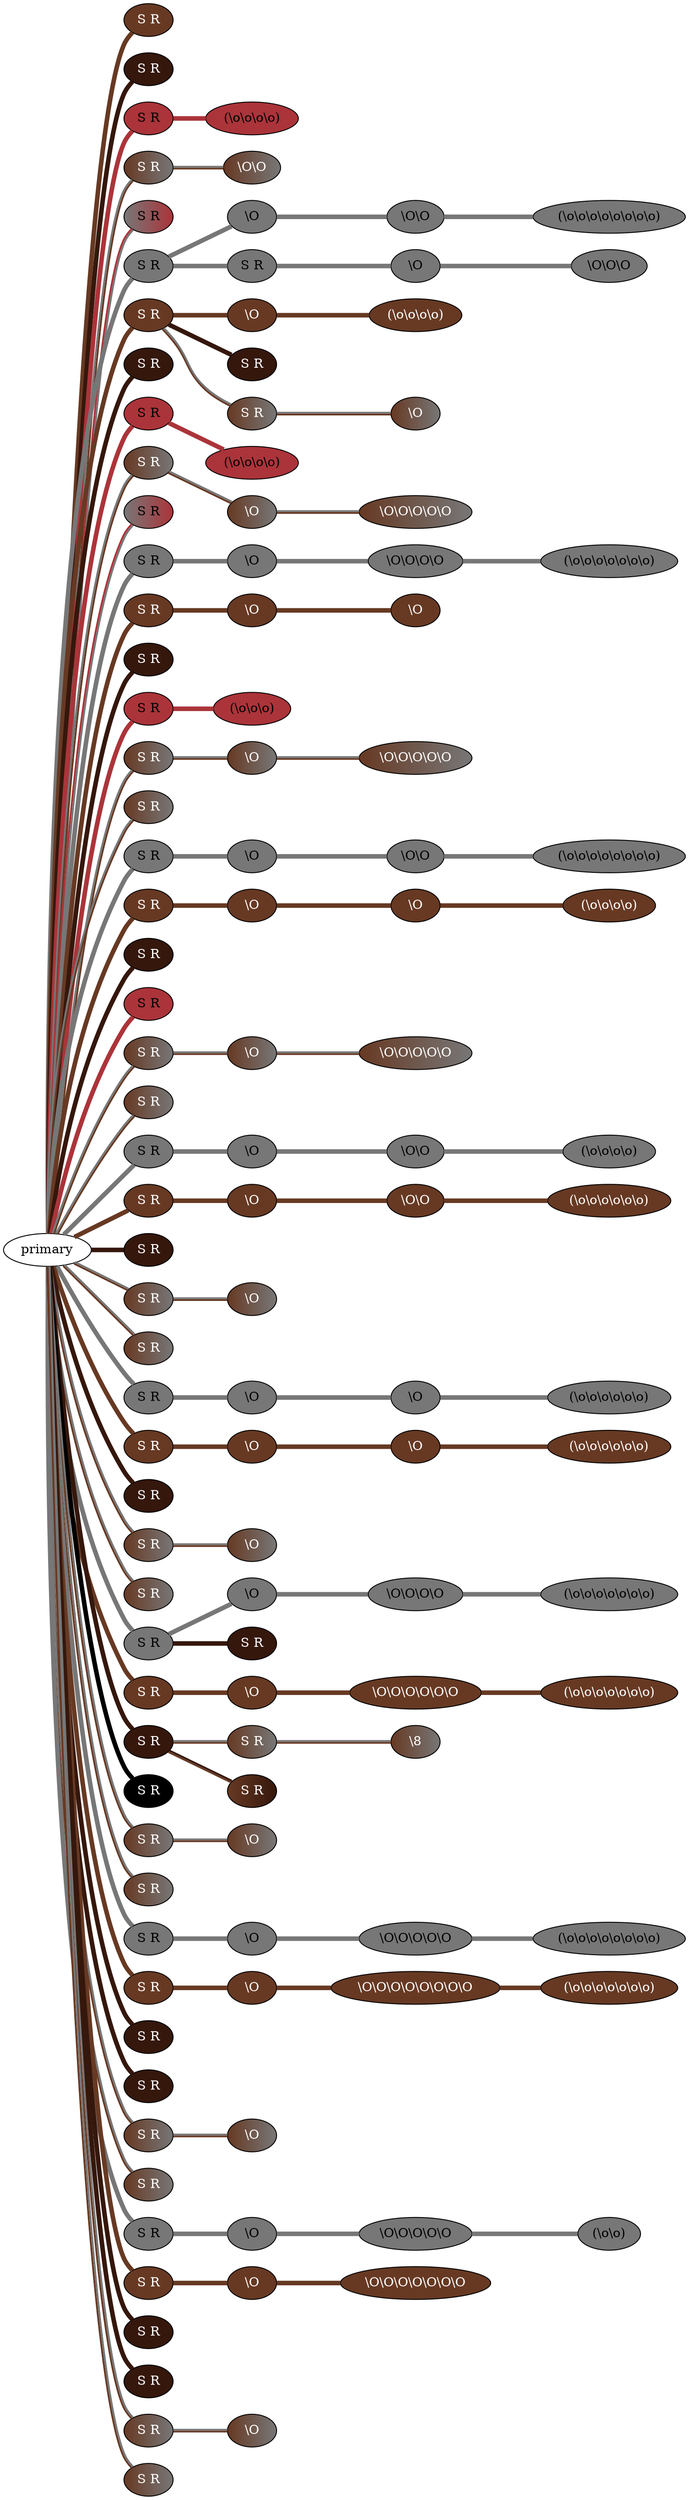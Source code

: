 graph {
 graph [rankdir=LR]
"1" [qtype="pendant_node", pendant_colors="#673923", pendant_ply="S", pendant_attach="R", pendant_length="0.0", label="S R", style=filled, fillcolor="#673923", fontcolor="#ffffff"]
"primary" -- "1" [qtype="pendant_link",penwidth=5,color="#673923"]
"2" [qtype="pendant_node", pendant_colors="#35170C", pendant_ply="S", pendant_attach="R", pendant_length="0.0", label="S R", style=filled, fillcolor="#35170C", fontcolor="#ffffff"]
"primary" -- "2" [qtype="pendant_link",penwidth=5,color="#35170C"]
"3" [qtype="pendant_node", pendant_colors="#AB343A", pendant_ply="S", pendant_attach="R", pendant_length="42.0", label="S R", style=filled, fillcolor="#AB343A", fontcolor="#000000"]
"primary" -- "3" [qtype="pendant_link",penwidth=5,color="#AB343A"]
"3:0" [qtype="knot_node", knot_value="4", knot_type="L", knot_position="18.5", knot_spin="Z", label="(\\o\\o\\o\\o)", style=filled, fillcolor="#AB343A" , fontcolor="#000000"]
"3" -- "3:0" [qtype="knot_link",penwidth=5,color="#AB343A"]
"4" [qtype="pendant_node", pendant_colors="#673923:#777777", pendant_ply="S", pendant_attach="R", pendant_length="72.0", label="S R", style=filled, fillcolor="#673923:#777777", fontcolor="#ffffff"]
"primary" -- "4" [qtype="pendant_link",penwidth=2,color="#673923:#777777"]
"4:0" [qtype="knot_node", knot_value="2", knot_type="S", knot_position="4.0", knot_spin="Z", label="\\O\\O", style=filled, fillcolor="#673923:#777777" , fontcolor="#ffffff"]
"4" -- "4:0" [qtype="knot_link",penwidth=2,color="#673923:#777777"]
"5" [qtype="pendant_node", pendant_colors="#777777:#AB343A", pendant_ply="S", pendant_attach="R", pendant_length="38.0", label="S R", style=filled, fillcolor="#777777:#AB343A", fontcolor="#000000"]
"primary" -- "5" [qtype="pendant_link",penwidth=2,color="#777777:#AB343A"]
"6" [qtype="pendant_node", pendant_colors="#777777", pendant_ply="S", pendant_attach="R", pendant_length="48.0", label="S R", style=filled, fillcolor="#777777", fontcolor="#000000"]
"primary" -- "6" [qtype="pendant_link",penwidth=5,color="#777777"]
"6:0" [qtype="knot_node", knot_value="1", knot_type="S", knot_position="3.5", knot_spin="Z", label="\\O", style=filled, fillcolor="#777777" , fontcolor="#000000"]
"6" -- "6:0" [qtype="knot_link",penwidth=5,color="#777777"]
"6:1" [qtype="knot_node", knot_value="2", knot_type="S", knot_position="10.0", knot_spin="Z", label="\\O\\O", style=filled, fillcolor="#777777" , fontcolor="#000000"]
"6:0" -- "6:1" [qtype="knot_link",penwidth=5,color="#777777"]
"6:2" [qtype="knot_node", knot_value="8", knot_type="L", knot_position="19.0", knot_spin="Z", label="(\\o\\o\\o\\o\\o\\o\\o\\o)", style=filled, fillcolor="#777777" , fontcolor="#000000"]
"6:1" -- "6:2" [qtype="knot_link",penwidth=5,color="#777777"]
"6s1" [qtype="pendant_node", pendant_colors="#777777", pendant_ply="S", pendant_attach="R", pendant_length="34.0", label="S R", style=filled, fillcolor="#777777", fontcolor="#000000"]
"6" -- "6s1" [qtype="pendant_link",penwidth=5,color="#777777"]
"6s1:0" [qtype="knot_node", knot_value="1", knot_type="S", knot_position="3.5", knot_spin="Z", label="\\O", style=filled, fillcolor="#777777" , fontcolor="#000000"]
"6s1" -- "6s1:0" [qtype="knot_link",penwidth=5,color="#777777"]
"6s1:1" [qtype="knot_node", knot_value="3", knot_type="S", knot_position="10.0", knot_spin="Z", label="\\O\\O\\O", style=filled, fillcolor="#777777" , fontcolor="#000000"]
"6s1:0" -- "6s1:1" [qtype="knot_link",penwidth=5,color="#777777"]
"7" [qtype="pendant_node", pendant_colors="#673923", pendant_ply="S", pendant_attach="R", pendant_length="28.0", label="S R", style=filled, fillcolor="#673923", fontcolor="#ffffff"]
"primary" -- "7" [qtype="pendant_link",penwidth=5,color="#673923"]
"7:0" [qtype="knot_node", knot_value="1", knot_type="S", knot_position="3.5", knot_spin="Z", label="\\O", style=filled, fillcolor="#673923" , fontcolor="#ffffff"]
"7" -- "7:0" [qtype="knot_link",penwidth=5,color="#673923"]
"7:1" [qtype="knot_node", knot_value="4", knot_type="L", knot_position="18.0", knot_spin="Z", label="(\\o\\o\\o\\o)", style=filled, fillcolor="#673923" , fontcolor="#ffffff"]
"7:0" -- "7:1" [qtype="knot_link",penwidth=5,color="#673923"]
"7s1" [qtype="pendant_node", pendant_colors="#35170C", pendant_ply="S", pendant_attach="R", pendant_length="0.5", label="S R", style=filled, fillcolor="#35170C", fontcolor="#ffffff"]
"7" -- "7s1" [qtype="pendant_link",penwidth=5,color="#35170C"]
"7s2" [qtype="pendant_node", pendant_colors="#673923:#777777", pendant_ply="S", pendant_attach="R", pendant_length="31.0", label="S R", style=filled, fillcolor="#673923:#777777", fontcolor="#ffffff"]
"7" -- "7s2" [qtype="pendant_link",penwidth=2,color="#673923:#777777"]
"7s2:0" [qtype="knot_node", knot_value="1", knot_type="S", knot_position="9.5", knot_spin="Z", label="\\O", style=filled, fillcolor="#673923:#777777" , fontcolor="#ffffff"]
"7s2" -- "7s2:0" [qtype="knot_link",penwidth=2,color="#673923:#777777"]
"8" [qtype="pendant_node", pendant_colors="#35170C", pendant_ply="S", pendant_attach="R", pendant_length="0.0", label="S R", style=filled, fillcolor="#35170C", fontcolor="#ffffff"]
"primary" -- "8" [qtype="pendant_link",penwidth=5,color="#35170C"]
"9" [qtype="pendant_node", pendant_colors="#AB343A", pendant_ply="S", pendant_attach="R", pendant_length="51.0", label="S R", style=filled, fillcolor="#AB343A", fontcolor="#000000"]
"primary" -- "9" [qtype="pendant_link",penwidth=5,color="#AB343A"]
"9:0" [qtype="knot_node", knot_value="4", knot_type="L", knot_position="19.0", knot_spin="Z", label="(\\o\\o\\o\\o)", style=filled, fillcolor="#AB343A" , fontcolor="#000000"]
"9" -- "9:0" [qtype="knot_link",penwidth=5,color="#AB343A"]
"10" [qtype="pendant_node", pendant_colors="#673923:#777777", pendant_ply="S", pendant_attach="R", pendant_length="46.0", label="S R", style=filled, fillcolor="#673923:#777777", fontcolor="#ffffff"]
"primary" -- "10" [qtype="pendant_link",penwidth=2,color="#673923:#777777"]
"10:0" [qtype="knot_node", knot_value="1", knot_type="S", knot_position="4.0", knot_spin="Z", label="\\O", style=filled, fillcolor="#673923:#777777" , fontcolor="#ffffff"]
"10" -- "10:0" [qtype="knot_link",penwidth=2,color="#673923:#777777"]
"10:1" [qtype="knot_node", knot_value="5", knot_type="S", knot_position="10.0", knot_spin="Z", label="\\O\\O\\O\\O\\O", style=filled, fillcolor="#673923:#777777" , fontcolor="#ffffff"]
"10:0" -- "10:1" [qtype="knot_link",penwidth=2,color="#673923:#777777"]
"11" [qtype="pendant_node", pendant_colors="#777777:#AB343A", pendant_ply="S", pendant_attach="R", pendant_length="40.5", label="S R", style=filled, fillcolor="#777777:#AB343A", fontcolor="#000000"]
"primary" -- "11" [qtype="pendant_link",penwidth=2,color="#777777:#AB343A"]
"12" [qtype="pendant_node", pendant_colors="#777777", pendant_ply="S", pendant_attach="R", pendant_length="40.0", label="S R", style=filled, fillcolor="#777777", fontcolor="#000000"]
"primary" -- "12" [qtype="pendant_link",penwidth=5,color="#777777"]
"12:0" [qtype="knot_node", knot_value="1", knot_type="S", knot_position="3.5", knot_spin="Z", label="\\O", style=filled, fillcolor="#777777" , fontcolor="#000000"]
"12" -- "12:0" [qtype="knot_link",penwidth=5,color="#777777"]
"12:1" [qtype="knot_node", knot_value="4", knot_type="S", knot_position="10.0", knot_spin="Z", label="\\O\\O\\O\\O", style=filled, fillcolor="#777777" , fontcolor="#000000"]
"12:0" -- "12:1" [qtype="knot_link",penwidth=5,color="#777777"]
"12:2" [qtype="knot_node", knot_value="7", knot_type="L", knot_position="18.0", knot_spin="Z", label="(\\o\\o\\o\\o\\o\\o\\o)", style=filled, fillcolor="#777777" , fontcolor="#000000"]
"12:1" -- "12:2" [qtype="knot_link",penwidth=5,color="#777777"]
"13" [qtype="pendant_node", pendant_colors="#673923", pendant_ply="S", pendant_attach="R", pendant_length="16.5", label="S R", style=filled, fillcolor="#673923", fontcolor="#ffffff"]
"primary" -- "13" [qtype="pendant_link",penwidth=5,color="#673923"]
"13:0" [qtype="knot_node", knot_value="1", knot_type="S", knot_position="4.0", knot_spin="Z", label="\\O", style=filled, fillcolor="#673923" , fontcolor="#ffffff"]
"13" -- "13:0" [qtype="knot_link",penwidth=5,color="#673923"]
"13:1" [qtype="knot_node", knot_value="1", knot_type="S", knot_position="10.0", knot_spin="Z", label="\\O", style=filled, fillcolor="#673923" , fontcolor="#ffffff"]
"13:0" -- "13:1" [qtype="knot_link",penwidth=5,color="#673923"]
"14" [qtype="pendant_node", pendant_colors="#35170C", pendant_ply="S", pendant_attach="R", pendant_length="0.0", label="S R", style=filled, fillcolor="#35170C", fontcolor="#ffffff"]
"primary" -- "14" [qtype="pendant_link",penwidth=5,color="#35170C"]
"15" [qtype="pendant_node", pendant_colors="#AB343A", pendant_ply="S", pendant_attach="R", pendant_length="33.0", label="S R", style=filled, fillcolor="#AB343A", fontcolor="#000000"]
"primary" -- "15" [qtype="pendant_link",penwidth=5,color="#AB343A"]
"15:0" [qtype="knot_node", knot_value="3", knot_type="L", knot_position="18.0", knot_spin="Z", label="(\\o\\o\\o)", style=filled, fillcolor="#AB343A" , fontcolor="#000000"]
"15" -- "15:0" [qtype="knot_link",penwidth=5,color="#AB343A"]
"16" [qtype="pendant_node", pendant_colors="#673923:#777777", pendant_ply="S", pendant_attach="R", pendant_length="42.0", label="S R", style=filled, fillcolor="#673923:#777777", fontcolor="#ffffff"]
"primary" -- "16" [qtype="pendant_link",penwidth=2,color="#673923:#777777"]
"16:0" [qtype="knot_node", knot_value="1", knot_type="S", knot_position="3.5", knot_spin="Z", label="\\O", style=filled, fillcolor="#673923:#777777" , fontcolor="#ffffff"]
"16" -- "16:0" [qtype="knot_link",penwidth=2,color="#673923:#777777"]
"16:1" [qtype="knot_node", knot_value="5", knot_type="S", knot_position="9.5", knot_spin="Z", label="\\O\\O\\O\\O\\O", style=filled, fillcolor="#673923:#777777" , fontcolor="#ffffff"]
"16:0" -- "16:1" [qtype="knot_link",penwidth=2,color="#673923:#777777"]
"17" [qtype="pendant_node", pendant_colors="#673923:#777777", pendant_ply="S", pendant_attach="R", pendant_length="39.0", label="S R", style=filled, fillcolor="#673923:#777777", fontcolor="#ffffff"]
"primary" -- "17" [qtype="pendant_link",penwidth=2,color="#673923:#777777"]
"18" [qtype="pendant_node", pendant_colors="#777777", pendant_ply="S", pendant_attach="R", pendant_length="37.0", label="S R", style=filled, fillcolor="#777777", fontcolor="#000000"]
"primary" -- "18" [qtype="pendant_link",penwidth=5,color="#777777"]
"18:0" [qtype="knot_node", knot_value="1", knot_type="S", knot_position="3.5", knot_spin="Z", label="\\O", style=filled, fillcolor="#777777" , fontcolor="#000000"]
"18" -- "18:0" [qtype="knot_link",penwidth=5,color="#777777"]
"18:1" [qtype="knot_node", knot_value="2", knot_type="S", knot_position="9.5", knot_spin="Z", label="\\O\\O", style=filled, fillcolor="#777777" , fontcolor="#000000"]
"18:0" -- "18:1" [qtype="knot_link",penwidth=5,color="#777777"]
"18:2" [qtype="knot_node", knot_value="8", knot_type="L", knot_position="18.0", knot_spin="Z", label="(\\o\\o\\o\\o\\o\\o\\o\\o)", style=filled, fillcolor="#777777" , fontcolor="#000000"]
"18:1" -- "18:2" [qtype="knot_link",penwidth=5,color="#777777"]
"19" [qtype="pendant_node", pendant_colors="#673923", pendant_ply="S", pendant_attach="R", pendant_length="28.0", label="S R", style=filled, fillcolor="#673923", fontcolor="#ffffff"]
"primary" -- "19" [qtype="pendant_link",penwidth=5,color="#673923"]
"19:0" [qtype="knot_node", knot_value="1", knot_type="S", knot_position="3.5", knot_spin="Z", label="\\O", style=filled, fillcolor="#673923" , fontcolor="#ffffff"]
"19" -- "19:0" [qtype="knot_link",penwidth=5,color="#673923"]
"19:1" [qtype="knot_node", knot_value="1", knot_type="S", knot_position="9.0", knot_spin="Z", label="\\O", style=filled, fillcolor="#673923" , fontcolor="#ffffff"]
"19:0" -- "19:1" [qtype="knot_link",penwidth=5,color="#673923"]
"19:2" [qtype="knot_node", knot_value="4", knot_type="L", knot_position="16.0", knot_spin="Z", label="(\\o\\o\\o\\o)", style=filled, fillcolor="#673923" , fontcolor="#ffffff"]
"19:1" -- "19:2" [qtype="knot_link",penwidth=5,color="#673923"]
"20" [qtype="pendant_node", pendant_colors="#35170C", pendant_ply="S", pendant_attach="R", pendant_length="0.0", label="S R", style=filled, fillcolor="#35170C", fontcolor="#ffffff"]
"primary" -- "20" [qtype="pendant_link",penwidth=5,color="#35170C"]
"21" [qtype="pendant_node", pendant_colors="#AB343A", pendant_ply="S", pendant_attach="R", pendant_length="15.0", label="S R", style=filled, fillcolor="#AB343A", fontcolor="#000000"]
"primary" -- "21" [qtype="pendant_link",penwidth=5,color="#AB343A"]
"22" [qtype="pendant_node", pendant_colors="#673923:#777777", pendant_ply="S", pendant_attach="R", pendant_length="36.5", label="S R", style=filled, fillcolor="#673923:#777777", fontcolor="#ffffff"]
"primary" -- "22" [qtype="pendant_link",penwidth=2,color="#673923:#777777"]
"22:0" [qtype="knot_node", knot_value="1", knot_type="S", knot_position="3.5", knot_spin="Z", label="\\O", style=filled, fillcolor="#673923:#777777" , fontcolor="#ffffff"]
"22" -- "22:0" [qtype="knot_link",penwidth=2,color="#673923:#777777"]
"22:1" [qtype="knot_node", knot_value="5", knot_type="S", knot_position="10.0", knot_spin="Z", label="\\O\\O\\O\\O\\O", style=filled, fillcolor="#673923:#777777" , fontcolor="#ffffff"]
"22:0" -- "22:1" [qtype="knot_link",penwidth=2,color="#673923:#777777"]
"23" [qtype="pendant_node", pendant_colors="#673923:#777777", pendant_ply="S", pendant_attach="R", pendant_length="34.0", label="S R", style=filled, fillcolor="#673923:#777777", fontcolor="#ffffff"]
"primary" -- "23" [qtype="pendant_link",penwidth=2,color="#673923:#777777"]
"24" [qtype="pendant_node", pendant_colors="#777777", pendant_ply="S", pendant_attach="R", pendant_length="29.0", label="S R", style=filled, fillcolor="#777777", fontcolor="#000000"]
"primary" -- "24" [qtype="pendant_link",penwidth=5,color="#777777"]
"24:0" [qtype="knot_node", knot_value="1", knot_type="S", knot_position="3.0", knot_spin="Z", label="\\O", style=filled, fillcolor="#777777" , fontcolor="#000000"]
"24" -- "24:0" [qtype="knot_link",penwidth=5,color="#777777"]
"24:1" [qtype="knot_node", knot_value="2", knot_type="S", knot_position="9.0", knot_spin="Z", label="\\O\\O", style=filled, fillcolor="#777777" , fontcolor="#000000"]
"24:0" -- "24:1" [qtype="knot_link",penwidth=5,color="#777777"]
"24:2" [qtype="knot_node", knot_value="4", knot_type="L", knot_position="16.0", knot_spin="Z", label="(\\o\\o\\o\\o)", style=filled, fillcolor="#777777" , fontcolor="#000000"]
"24:1" -- "24:2" [qtype="knot_link",penwidth=5,color="#777777"]
"25" [qtype="pendant_node", pendant_colors="#673923", pendant_ply="S", pendant_attach="R", pendant_length="33.0", label="S R", style=filled, fillcolor="#673923", fontcolor="#ffffff"]
"primary" -- "25" [qtype="pendant_link",penwidth=5,color="#673923"]
"25:0" [qtype="knot_node", knot_value="1", knot_type="S", knot_position="3.5", knot_spin="Z", label="\\O", style=filled, fillcolor="#673923" , fontcolor="#ffffff"]
"25" -- "25:0" [qtype="knot_link",penwidth=5,color="#673923"]
"25:1" [qtype="knot_node", knot_value="2", knot_type="S", knot_position="9.0", knot_spin="Z", label="\\O\\O", style=filled, fillcolor="#673923" , fontcolor="#ffffff"]
"25:0" -- "25:1" [qtype="knot_link",penwidth=5,color="#673923"]
"25:2" [qtype="knot_node", knot_value="6", knot_type="L", knot_position="16.5", knot_spin="Z", label="(\\o\\o\\o\\o\\o\\o)", style=filled, fillcolor="#673923" , fontcolor="#ffffff"]
"25:1" -- "25:2" [qtype="knot_link",penwidth=5,color="#673923"]
"26" [qtype="pendant_node", pendant_colors="#35170C", pendant_ply="S", pendant_attach="R", pendant_length="0.0", label="S R", style=filled, fillcolor="#35170C", fontcolor="#ffffff"]
"primary" -- "26" [qtype="pendant_link",penwidth=5,color="#35170C"]
"27" [qtype="pendant_node", pendant_colors="#673923:#777777", pendant_ply="S", pendant_attach="R", pendant_length="56.0", label="S R", style=filled, fillcolor="#673923:#777777", fontcolor="#ffffff"]
"primary" -- "27" [qtype="pendant_link",penwidth=2,color="#673923:#777777"]
"27:0" [qtype="knot_node", knot_value="1", knot_type="S", knot_position="4.0", knot_spin="Z", label="\\O", style=filled, fillcolor="#673923:#777777" , fontcolor="#ffffff"]
"27" -- "27:0" [qtype="knot_link",penwidth=2,color="#673923:#777777"]
"28" [qtype="pendant_node", pendant_colors="#673923:#777777", pendant_ply="S", pendant_attach="R", pendant_length="27.0", label="S R", style=filled, fillcolor="#673923:#777777", fontcolor="#ffffff"]
"primary" -- "28" [qtype="pendant_link",penwidth=2,color="#673923:#777777"]
"29" [qtype="pendant_node", pendant_colors="#777777", pendant_ply="S", pendant_attach="R", pendant_length="26.0", label="S R", style=filled, fillcolor="#777777", fontcolor="#000000"]
"primary" -- "29" [qtype="pendant_link",penwidth=5,color="#777777"]
"29:0" [qtype="knot_node", knot_value="1", knot_type="S", knot_position="3.5", knot_spin="Z", label="\\O", style=filled, fillcolor="#777777" , fontcolor="#000000"]
"29" -- "29:0" [qtype="knot_link",penwidth=5,color="#777777"]
"29:1" [qtype="knot_node", knot_value="1", knot_type="S", knot_position="9.5", knot_spin="Z", label="\\O", style=filled, fillcolor="#777777" , fontcolor="#000000"]
"29:0" -- "29:1" [qtype="knot_link",penwidth=5,color="#777777"]
"29:2" [qtype="knot_node", knot_value="6", knot_type="L", knot_position="17.0", knot_spin="Z", label="(\\o\\o\\o\\o\\o\\o)", style=filled, fillcolor="#777777" , fontcolor="#000000"]
"29:1" -- "29:2" [qtype="knot_link",penwidth=5,color="#777777"]
"30" [qtype="pendant_node", pendant_colors="#673923", pendant_ply="S", pendant_attach="R", pendant_length="29.0", label="S R", style=filled, fillcolor="#673923", fontcolor="#ffffff"]
"primary" -- "30" [qtype="pendant_link",penwidth=5,color="#673923"]
"30:0" [qtype="knot_node", knot_value="1", knot_type="S", knot_position="3.0", knot_spin="Z", label="\\O", style=filled, fillcolor="#673923" , fontcolor="#ffffff"]
"30" -- "30:0" [qtype="knot_link",penwidth=5,color="#673923"]
"30:1" [qtype="knot_node", knot_value="1", knot_type="S", knot_position="9.0", knot_spin="Z", label="\\O", style=filled, fillcolor="#673923" , fontcolor="#ffffff"]
"30:0" -- "30:1" [qtype="knot_link",penwidth=5,color="#673923"]
"30:2" [qtype="knot_node", knot_value="6", knot_type="L", knot_position="16.5", knot_spin="Z", label="(\\o\\o\\o\\o\\o\\o)", style=filled, fillcolor="#673923" , fontcolor="#ffffff"]
"30:1" -- "30:2" [qtype="knot_link",penwidth=5,color="#673923"]
"31" [qtype="pendant_node", pendant_colors="#35170C", pendant_ply="S", pendant_attach="R", pendant_length="0.0", label="S R", style=filled, fillcolor="#35170C", fontcolor="#ffffff"]
"primary" -- "31" [qtype="pendant_link",penwidth=5,color="#35170C"]
"32" [qtype="pendant_node", pendant_colors="#673923:#777777", pendant_ply="S", pendant_attach="R", pendant_length="59.0", label="S R", style=filled, fillcolor="#673923:#777777", fontcolor="#ffffff"]
"primary" -- "32" [qtype="pendant_link",penwidth=2,color="#673923:#777777"]
"32:0" [qtype="knot_node", knot_value="1", knot_type="S", knot_position="3.5", knot_spin="Z", label="\\O", style=filled, fillcolor="#673923:#777777" , fontcolor="#ffffff"]
"32" -- "32:0" [qtype="knot_link",penwidth=2,color="#673923:#777777"]
"33" [qtype="pendant_node", pendant_colors="#673923:#777777", pendant_ply="S", pendant_attach="R", pendant_length="35.0", label="S R", style=filled, fillcolor="#673923:#777777", fontcolor="#ffffff"]
"primary" -- "33" [qtype="pendant_link",penwidth=2,color="#673923:#777777"]
"34" [qtype="pendant_node", pendant_colors="#777777", pendant_ply="S", pendant_attach="R", pendant_length="22.0", label="S R", style=filled, fillcolor="#777777", fontcolor="#000000"]
"primary" -- "34" [qtype="pendant_link",penwidth=5,color="#777777"]
"34:0" [qtype="knot_node", knot_value="1", knot_type="S", knot_position="4.0", knot_spin="Z", label="\\O", style=filled, fillcolor="#777777" , fontcolor="#000000"]
"34" -- "34:0" [qtype="knot_link",penwidth=5,color="#777777"]
"34:1" [qtype="knot_node", knot_value="4", knot_type="S", knot_position="10.0", knot_spin="Z", label="\\O\\O\\O\\O", style=filled, fillcolor="#777777" , fontcolor="#000000"]
"34:0" -- "34:1" [qtype="knot_link",penwidth=5,color="#777777"]
"34:2" [qtype="knot_node", knot_value="7", knot_type="L", knot_position="17.0", knot_spin="Z", label="(\\o\\o\\o\\o\\o\\o\\o)", style=filled, fillcolor="#777777" , fontcolor="#000000"]
"34:1" -- "34:2" [qtype="knot_link",penwidth=5,color="#777777"]
"34s1" [qtype="pendant_node", pendant_colors="#35170C", pendant_ply="S", pendant_attach="R", pendant_length="0.0", label="S R", style=filled, fillcolor="#35170C", fontcolor="#ffffff"]
"34" -- "34s1" [qtype="pendant_link",penwidth=5,color="#35170C"]
"35" [qtype="pendant_node", pendant_colors="#673923", pendant_ply="S", pendant_attach="R", pendant_length="37.0", label="S R", style=filled, fillcolor="#673923", fontcolor="#ffffff"]
"primary" -- "35" [qtype="pendant_link",penwidth=5,color="#673923"]
"35:0" [qtype="knot_node", knot_value="1", knot_type="S", knot_position="3.5", knot_spin="Z", label="\\O", style=filled, fillcolor="#673923" , fontcolor="#ffffff"]
"35" -- "35:0" [qtype="knot_link",penwidth=5,color="#673923"]
"35:1" [qtype="knot_node", knot_value="6", knot_type="S", knot_position="10.0", knot_spin="Z", label="\\O\\O\\O\\O\\O\\O", style=filled, fillcolor="#673923" , fontcolor="#ffffff"]
"35:0" -- "35:1" [qtype="knot_link",penwidth=5,color="#673923"]
"35:2" [qtype="knot_node", knot_value="7", knot_type="L", knot_position="17.0", knot_spin="Z", label="(\\o\\o\\o\\o\\o\\o\\o)", style=filled, fillcolor="#673923" , fontcolor="#ffffff"]
"35:1" -- "35:2" [qtype="knot_link",penwidth=5,color="#673923"]
"36" [qtype="pendant_node", pendant_colors="#35170C", pendant_ply="S", pendant_attach="R", pendant_length="0.5", label="S R", style=filled, fillcolor="#35170C", fontcolor="#ffffff"]
"primary" -- "36" [qtype="pendant_link",penwidth=5,color="#35170C"]
"36s1" [qtype="pendant_node", pendant_colors="#673923:#777777", pendant_ply="S", pendant_attach="R", pendant_length="46.0", label="S R", style=filled, fillcolor="#673923:#777777", fontcolor="#ffffff"]
"36" -- "36s1" [qtype="pendant_link",penwidth=2,color="#673923:#777777"]
"36s1:0" [qtype="knot_node", knot_value="1", knot_type="E", knot_position="16.5", knot_spin="Z", label="\\8", style=filled, fillcolor="#673923:#777777" , fontcolor="#ffffff"]
"36s1" -- "36s1:0" [qtype="knot_link",penwidth=2,color="#673923:#777777"]
"36s2" [qtype="pendant_node", pendant_colors="#673923:#35170C", pendant_ply="S", pendant_attach="R", pendant_length="1.0", label="S R", style=filled, fillcolor="#673923:#35170C", fontcolor="#ffffff"]
"36" -- "36s2" [qtype="pendant_link",penwidth=2,color="#673923:#35170C"]
"37" [qtype="pendant_node", pendant_colors="#000000", pendant_ply="S", pendant_attach="R", pendant_length="0.0", label="S R", style=filled, fillcolor="#000000", fontcolor="#ffffff"]
"primary" -- "37" [qtype="pendant_link",penwidth=5,color="#000000"]
"38" [qtype="pendant_node", pendant_colors="#673923:#777777", pendant_ply="S", pendant_attach="R", pendant_length="33.0", label="S R", style=filled, fillcolor="#673923:#777777", fontcolor="#ffffff"]
"primary" -- "38" [qtype="pendant_link",penwidth=2,color="#673923:#777777"]
"38:0" [qtype="knot_node", knot_value="1", knot_type="S", knot_position="3.0", knot_spin="Z", label="\\O", style=filled, fillcolor="#673923:#777777" , fontcolor="#ffffff"]
"38" -- "38:0" [qtype="knot_link",penwidth=2,color="#673923:#777777"]
"39" [qtype="pendant_node", pendant_colors="#673923:#777777", pendant_ply="S", pendant_attach="R", pendant_length="33.0", label="S R", style=filled, fillcolor="#673923:#777777", fontcolor="#ffffff"]
"primary" -- "39" [qtype="pendant_link",penwidth=2,color="#673923:#777777"]
"40" [qtype="pendant_node", pendant_colors="#777777", pendant_ply="S", pendant_attach="R", pendant_length="37.0", label="S R", style=filled, fillcolor="#777777", fontcolor="#000000"]
"primary" -- "40" [qtype="pendant_link",penwidth=5,color="#777777"]
"40:0" [qtype="knot_node", knot_value="1", knot_type="S", knot_position="4.0", knot_spin="Z", label="\\O", style=filled, fillcolor="#777777" , fontcolor="#000000"]
"40" -- "40:0" [qtype="knot_link",penwidth=5,color="#777777"]
"40:1" [qtype="knot_node", knot_value="5", knot_type="S", knot_position="10.0", knot_spin="Z", label="\\O\\O\\O\\O\\O", style=filled, fillcolor="#777777" , fontcolor="#000000"]
"40:0" -- "40:1" [qtype="knot_link",penwidth=5,color="#777777"]
"40:2" [qtype="knot_node", knot_value="8", knot_type="L", knot_position="16.5", knot_spin="Z", label="(\\o\\o\\o\\o\\o\\o\\o\\o)", style=filled, fillcolor="#777777" , fontcolor="#000000"]
"40:1" -- "40:2" [qtype="knot_link",penwidth=5,color="#777777"]
"41" [qtype="pendant_node", pendant_colors="#673923", pendant_ply="S", pendant_attach="R", pendant_length="30.0", label="S R", style=filled, fillcolor="#673923", fontcolor="#ffffff"]
"primary" -- "41" [qtype="pendant_link",penwidth=5,color="#673923"]
"41:0" [qtype="knot_node", knot_value="1", knot_type="S", knot_position="2.5", knot_spin="Z", label="\\O", style=filled, fillcolor="#673923" , fontcolor="#ffffff"]
"41" -- "41:0" [qtype="knot_link",penwidth=5,color="#673923"]
"41:1" [qtype="knot_node", knot_value="8", knot_type="S", knot_position="7.0", knot_spin="Z", label="\\O\\O\\O\\O\\O\\O\\O\\O", style=filled, fillcolor="#673923" , fontcolor="#ffffff"]
"41:0" -- "41:1" [qtype="knot_link",penwidth=5,color="#673923"]
"41:2" [qtype="knot_node", knot_value="7", knot_type="L", knot_position="14.0", knot_spin="Z", label="(\\o\\o\\o\\o\\o\\o\\o)", style=filled, fillcolor="#673923" , fontcolor="#ffffff"]
"41:1" -- "41:2" [qtype="knot_link",penwidth=5,color="#673923"]
"42" [qtype="pendant_node", pendant_colors="#35170C", pendant_ply="S", pendant_attach="R", pendant_length="0.0", label="S R", style=filled, fillcolor="#35170C", fontcolor="#ffffff"]
"primary" -- "42" [qtype="pendant_link",penwidth=5,color="#35170C"]
"43" [qtype="pendant_node", pendant_colors="#35170C", pendant_ply="S", pendant_attach="R", pendant_length="0.0", label="S R", style=filled, fillcolor="#35170C", fontcolor="#ffffff"]
"primary" -- "43" [qtype="pendant_link",penwidth=5,color="#35170C"]
"44" [qtype="pendant_node", pendant_colors="#673923:#777777", pendant_ply="S", pendant_attach="R", pendant_length="64.0", label="S R", style=filled, fillcolor="#673923:#777777", fontcolor="#ffffff"]
"primary" -- "44" [qtype="pendant_link",penwidth=2,color="#673923:#777777"]
"44:0" [qtype="knot_node", knot_value="1", knot_type="S", knot_position="3.0", knot_spin="Z", label="\\O", style=filled, fillcolor="#673923:#777777" , fontcolor="#ffffff"]
"44" -- "44:0" [qtype="knot_link",penwidth=2,color="#673923:#777777"]
"45" [qtype="pendant_node", pendant_colors="#673923:#777777", pendant_ply="S", pendant_attach="R", pendant_length="40.0", label="S R", style=filled, fillcolor="#673923:#777777", fontcolor="#ffffff"]
"primary" -- "45" [qtype="pendant_link",penwidth=2,color="#673923:#777777"]
"46" [qtype="pendant_node", pendant_colors="#777777", pendant_ply="S", pendant_attach="R", pendant_length="51.0", label="S R", style=filled, fillcolor="#777777", fontcolor="#000000"]
"primary" -- "46" [qtype="pendant_link",penwidth=5,color="#777777"]
"46:0" [qtype="knot_node", knot_value="1", knot_type="S", knot_position="3.0", knot_spin="Z", label="\\O", style=filled, fillcolor="#777777" , fontcolor="#000000"]
"46" -- "46:0" [qtype="knot_link",penwidth=5,color="#777777"]
"46:1" [qtype="knot_node", knot_value="5", knot_type="S", knot_position="10.5", knot_spin="Z", label="\\O\\O\\O\\O\\O", style=filled, fillcolor="#777777" , fontcolor="#000000"]
"46:0" -- "46:1" [qtype="knot_link",penwidth=5,color="#777777"]
"46:2" [qtype="knot_node", knot_value="2", knot_type="L", knot_position="17.0", knot_spin="Z", label="(\\o\\o)", style=filled, fillcolor="#777777" , fontcolor="#000000"]
"46:1" -- "46:2" [qtype="knot_link",penwidth=5,color="#777777"]
"47" [qtype="pendant_node", pendant_colors="#673923", pendant_ply="S", pendant_attach="R", pendant_length="40.0", label="S R", style=filled, fillcolor="#673923", fontcolor="#ffffff"]
"primary" -- "47" [qtype="pendant_link",penwidth=5,color="#673923"]
"47:0" [qtype="knot_node", knot_value="1", knot_type="S", knot_position="3.0", knot_spin="Z", label="\\O", style=filled, fillcolor="#673923" , fontcolor="#ffffff"]
"47" -- "47:0" [qtype="knot_link",penwidth=5,color="#673923"]
"47:1" [qtype="knot_node", knot_value="7", knot_type="S", knot_position="11.0", knot_spin="Z", label="\\O\\O\\O\\O\\O\\O\\O", style=filled, fillcolor="#673923" , fontcolor="#ffffff"]
"47:0" -- "47:1" [qtype="knot_link",penwidth=5,color="#673923"]
"48" [qtype="pendant_node", pendant_colors="#35170C", pendant_ply="S", pendant_attach="R", pendant_length="0.0", label="S R", style=filled, fillcolor="#35170C", fontcolor="#ffffff"]
"primary" -- "48" [qtype="pendant_link",penwidth=5,color="#35170C"]
"49" [qtype="pendant_node", pendant_colors="#35170C", pendant_ply="S", pendant_attach="R", pendant_length="3.0", label="S R", style=filled, fillcolor="#35170C", fontcolor="#ffffff"]
"primary" -- "49" [qtype="pendant_link",penwidth=5,color="#35170C"]
"50" [qtype="pendant_node", pendant_colors="#673923:#777777", pendant_ply="S", pendant_attach="R", pendant_length="11.5", label="S R", style=filled, fillcolor="#673923:#777777", fontcolor="#ffffff"]
"primary" -- "50" [qtype="pendant_link",penwidth=2,color="#673923:#777777"]
"50:0" [qtype="knot_node", knot_value="1", knot_type="S", knot_position="4.0", knot_spin="Z", label="\\O", style=filled, fillcolor="#673923:#777777" , fontcolor="#ffffff"]
"50" -- "50:0" [qtype="knot_link",penwidth=2,color="#673923:#777777"]
"51" [qtype="pendant_node", pendant_colors="#673923:#777777", pendant_ply="S", pendant_attach="R", pendant_length="51.0", label="S R", style=filled, fillcolor="#673923:#777777", fontcolor="#ffffff"]
"primary" -- "51" [qtype="pendant_link",penwidth=2,color="#673923:#777777"]
}
